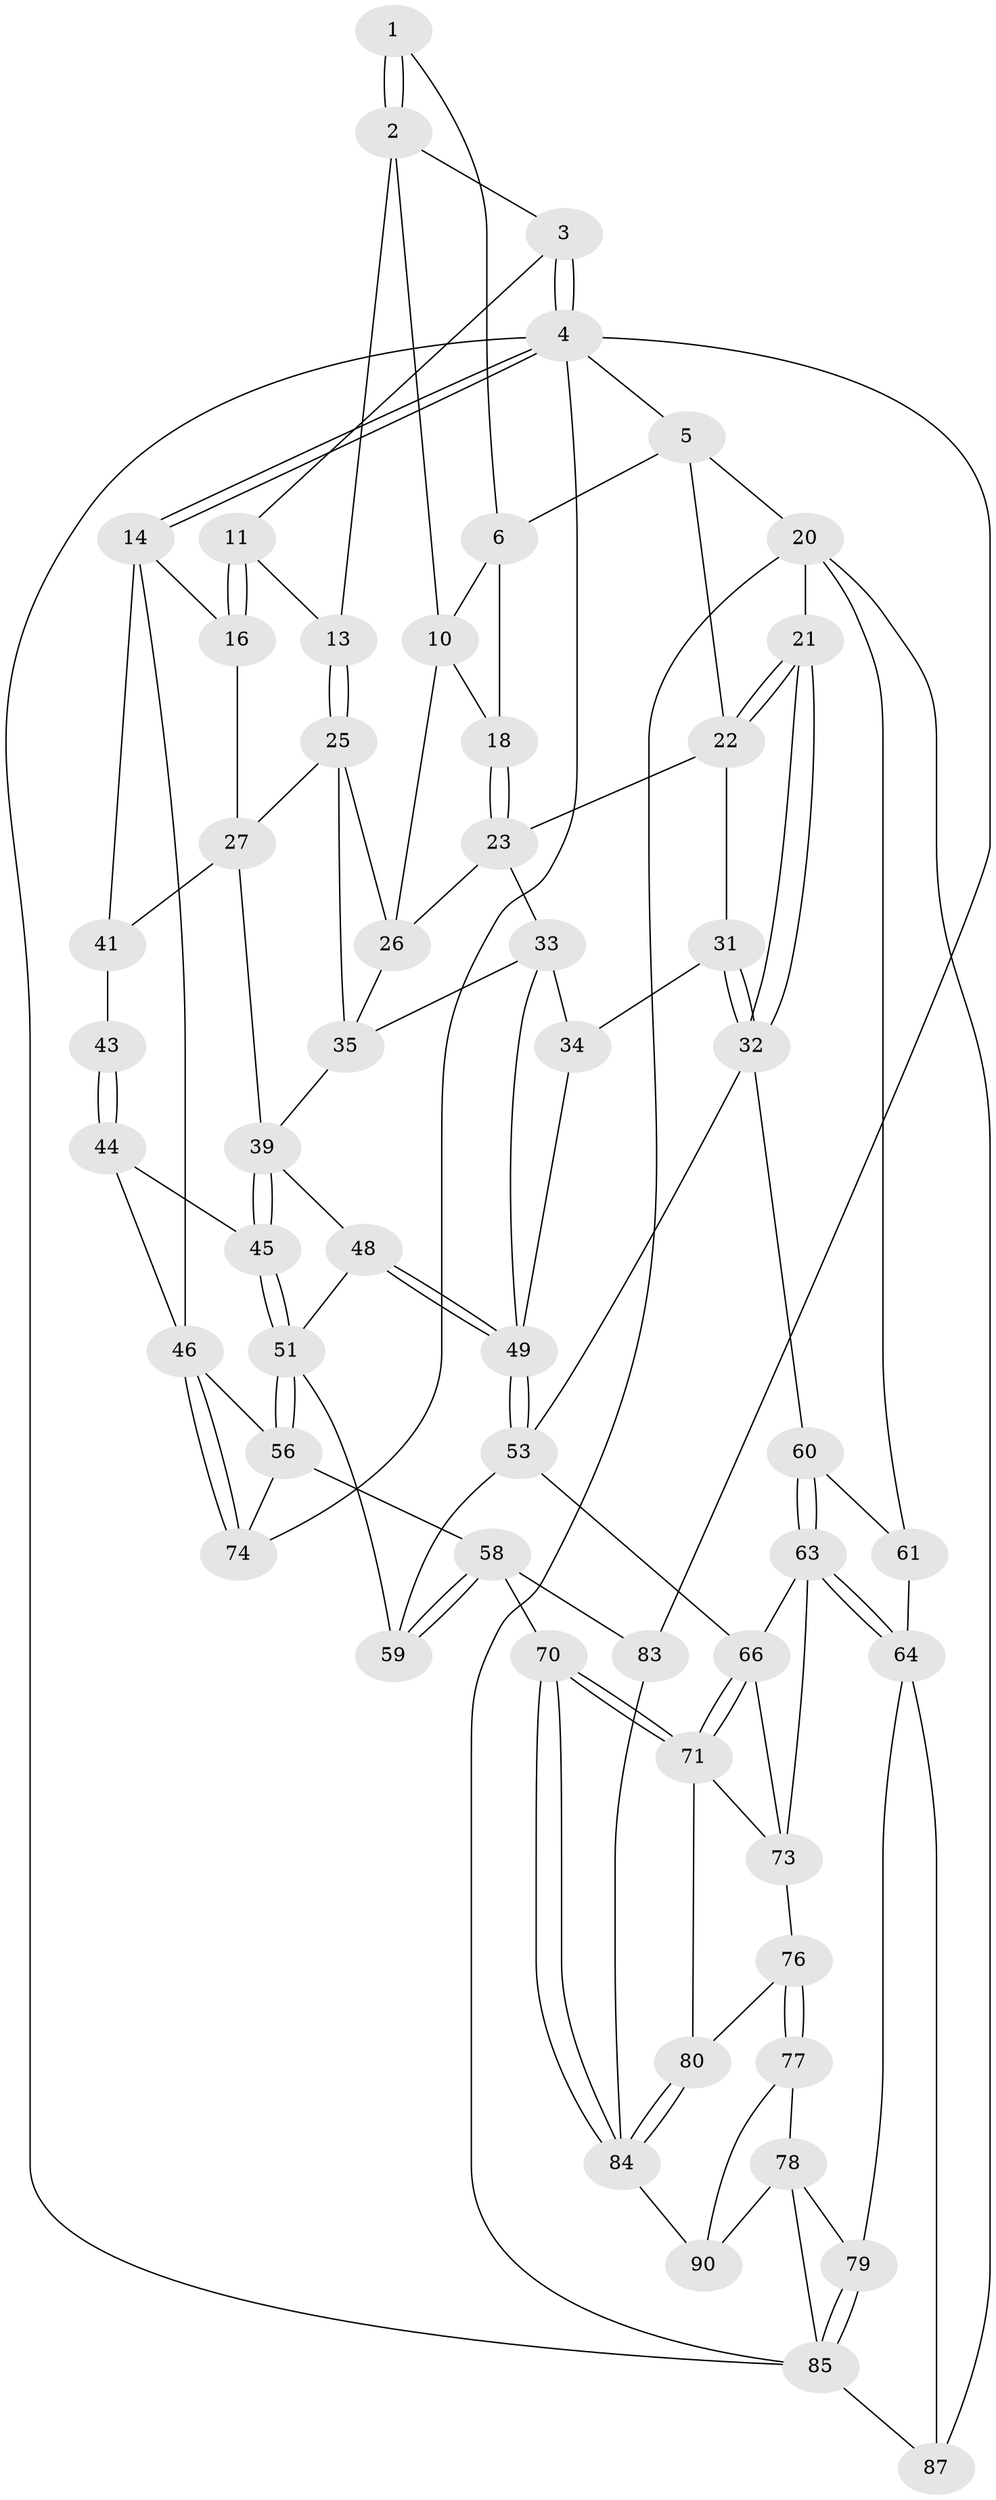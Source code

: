 // Generated by graph-tools (version 1.1) at 2025/52/02/27/25 19:52:43]
// undirected, 56 vertices, 125 edges
graph export_dot {
graph [start="1"]
  node [color=gray90,style=filled];
  1 [pos="+0.5528202546527113+0"];
  2 [pos="+0.8579893534037449+0",super="+9"];
  3 [pos="+0.8782983568226919+0"];
  4 [pos="+1+0",super="+82"];
  5 [pos="+0.26107518957411596+0",super="+8"];
  6 [pos="+0.5459104660643428+0.07554149207359223",super="+7"];
  10 [pos="+0.5666583695194514+0.10754441625064728",super="+17"];
  11 [pos="+0.864472101355176+0",super="+12"];
  13 [pos="+0.6270295341201937+0.19290900075322134"];
  14 [pos="+1+0.40830334623957687",super="+15"];
  16 [pos="+0.9046676347430898+0.29196116274424444",super="+19"];
  18 [pos="+0.4417374838591734+0.17126481822023631"];
  20 [pos="+0+0.29655858608124036",super="+62"];
  21 [pos="+0+0.28874150006891236"];
  22 [pos="+0.18470281472698982+0.14763102139105638",super="+24"];
  23 [pos="+0.27349297261459504+0.22783310610750632",super="+30"];
  25 [pos="+0.6163626195148022+0.2568911067074331",super="+28"];
  26 [pos="+0.47149604242212706+0.24791721753222928",super="+29"];
  27 [pos="+0.7914301830225765+0.3129024362050438",super="+38"];
  31 [pos="+0.2452315567213627+0.4404600804166297"];
  32 [pos="+0.2105797035215445+0.47975397419993515",super="+55"];
  33 [pos="+0.3137006079501062+0.4051418804289683",super="+37"];
  34 [pos="+0.2822897682329761+0.42689741629744615"];
  35 [pos="+0.6182135456290418+0.34494592728507956",super="+36"];
  39 [pos="+0.743119360197141+0.46042625757281064",super="+40"];
  41 [pos="+0.8430808815705724+0.4482126579027498",super="+42"];
  43 [pos="+0.8337539999555396+0.4734459959738445"];
  44 [pos="+0.8339688789376091+0.5219359662843583"];
  45 [pos="+0.7523732376195699+0.4800801896918269"];
  46 [pos="+1+0.5567068970248602",super="+47"];
  48 [pos="+0.6066715172148296+0.5247540309660074"];
  49 [pos="+0.5074850670969898+0.53537649708669",super="+50"];
  51 [pos="+0.7265226277460484+0.5530381091313323",super="+52"];
  53 [pos="+0.49296817728024744+0.5720961399878816",super="+54"];
  56 [pos="+0.7860286392148903+0.6548415356737053",super="+57"];
  58 [pos="+0.7243471174960582+0.7344968527428796",super="+69"];
  59 [pos="+0.6759484769918247+0.6149854222282429"];
  60 [pos="+0.20633099736972355+0.5415962192662911"];
  61 [pos="+0.12739304205599156+0.5826141641878541"];
  63 [pos="+0.2719175358454844+0.7181491828778851",super="+68"];
  64 [pos="+0.2159848160345377+0.7946298547612264",super="+65"];
  66 [pos="+0.49099776269843265+0.5817699988733094",super="+67"];
  70 [pos="+0.6423499754328484+0.7828592901120237"];
  71 [pos="+0.5966730590012546+0.760111282975237",super="+72"];
  73 [pos="+0.46067875444704837+0.7892276642424211",super="+75"];
  74 [pos="+1+1"];
  76 [pos="+0.37785955941392324+0.8676640457984609",super="+81"];
  77 [pos="+0.3372025945498332+0.88072717388313",super="+88"];
  78 [pos="+0.31042428406249706+0.876572224472691",super="+91"];
  79 [pos="+0.2852745328158537+0.8595430513447077"];
  80 [pos="+0.453561094710399+0.8709275063156803"];
  83 [pos="+0.7496525798602246+1"];
  84 [pos="+0.4953752160309187+0.9349831258678537",super="+89"];
  85 [pos="+0.15102726502674+1",super="+86"];
  87 [pos="+0+1"];
  90 [pos="+0.4185716605670052+1"];
  1 -- 2;
  1 -- 2;
  1 -- 6;
  2 -- 3;
  2 -- 10;
  2 -- 13;
  3 -- 4;
  3 -- 4;
  3 -- 11;
  4 -- 5;
  4 -- 14;
  4 -- 14;
  4 -- 74;
  4 -- 83;
  4 -- 85;
  5 -- 20;
  5 -- 22;
  5 -- 6;
  6 -- 10;
  6 -- 18;
  10 -- 26;
  10 -- 18;
  11 -- 16 [weight=2];
  11 -- 16;
  11 -- 13;
  13 -- 25;
  13 -- 25;
  14 -- 46;
  14 -- 16;
  14 -- 41;
  16 -- 27;
  18 -- 23;
  18 -- 23;
  20 -- 21;
  20 -- 85;
  20 -- 61;
  20 -- 87;
  21 -- 22;
  21 -- 22;
  21 -- 32;
  21 -- 32;
  22 -- 31;
  22 -- 23;
  23 -- 33;
  23 -- 26;
  25 -- 26;
  25 -- 27;
  25 -- 35;
  26 -- 35;
  27 -- 39;
  27 -- 41;
  31 -- 32;
  31 -- 32;
  31 -- 34;
  32 -- 60;
  32 -- 53;
  33 -- 34;
  33 -- 49;
  33 -- 35;
  34 -- 49;
  35 -- 39;
  39 -- 45;
  39 -- 45;
  39 -- 48;
  41 -- 43 [weight=2];
  43 -- 44;
  43 -- 44;
  44 -- 45;
  44 -- 46;
  45 -- 51;
  45 -- 51;
  46 -- 74;
  46 -- 74;
  46 -- 56;
  48 -- 49;
  48 -- 49;
  48 -- 51;
  49 -- 53;
  49 -- 53;
  51 -- 56;
  51 -- 56;
  51 -- 59;
  53 -- 59;
  53 -- 66;
  56 -- 58;
  56 -- 74;
  58 -- 59;
  58 -- 59;
  58 -- 83;
  58 -- 70;
  60 -- 61;
  60 -- 63;
  60 -- 63;
  61 -- 64;
  63 -- 64;
  63 -- 64;
  63 -- 66;
  63 -- 73;
  64 -- 79;
  64 -- 87;
  66 -- 71;
  66 -- 71;
  66 -- 73;
  70 -- 71;
  70 -- 71;
  70 -- 84;
  70 -- 84;
  71 -- 80;
  71 -- 73;
  73 -- 76;
  76 -- 77 [weight=2];
  76 -- 77;
  76 -- 80;
  77 -- 78;
  77 -- 90;
  78 -- 79;
  78 -- 90;
  78 -- 85;
  79 -- 85;
  79 -- 85;
  80 -- 84;
  80 -- 84;
  83 -- 84;
  84 -- 90;
  85 -- 87;
}
